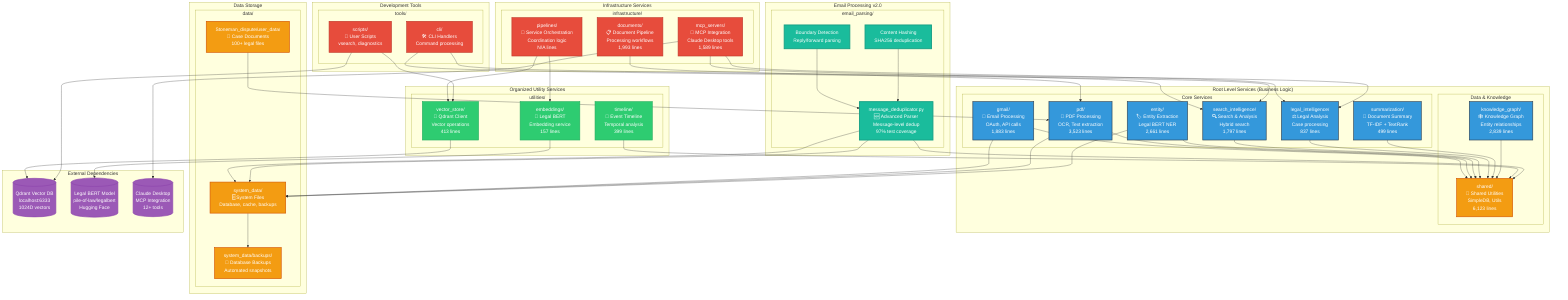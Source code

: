 graph TB
    subgraph "Root Level Services (Business Logic)"
        subgraph "Core Services"
            gmail[gmail/<br/>📧 Email Processing<br/>OAuth, API calls<br/>1,883 lines]
            pdf[pdf/<br/>📄 PDF Processing<br/>OCR, Text extraction<br/>3,523 lines]
            entity[entity/<br/>🏷️ Entity Extraction<br/>Legal BERT NER<br/>2,661 lines]
            search[search_intelligence/<br/>🔍 Search & Analysis<br/>Hybrid search<br/>1,797 lines]
            legal[legal_intelligence/<br/>⚖️ Legal Analysis<br/>Case processing<br/>837 lines]
            summarize[summarization/<br/>📝 Document Summary<br/>TF-IDF + TextRank<br/>499 lines]
        end
        
        subgraph "Data & Knowledge"
            kg[knowledge_graph/<br/>🕸️ Knowledge Graph<br/>Entity relationships<br/>2,839 lines]
            shared[shared/<br/>🔗 Shared Utilities<br/>SimpleDB, Utils<br/>6,123 lines]
        end
    end
    
    subgraph "Organized Utility Services"
        subgraph "utilities/"
            embeddings[embeddings/<br/>🤖 Legal BERT<br/>Embedding service<br/>157 lines]
            vector[vector_store/<br/>📡 Qdrant Client<br/>Vector operations<br/>413 lines]
            timeline[timeline/<br/>📅 Event Timeline<br/>Temporal analysis<br/>399 lines]
        end
    end
    
    subgraph "Infrastructure Services"
        subgraph "infrastructure/"
            docs[documents/<br/>📋 Document Pipeline<br/>Processing workflows<br/>1,993 lines]
            mcp[mcp_servers/<br/>🔌 MCP Integration<br/>Claude Desktop tools<br/>1,589 lines]
            pipelines[pipelines/<br/>🎯 Service Orchestration<br/>Coordination logic<br/>N/A lines]
        end
    end
    
    subgraph "Development Tools"
        subgraph "tools/"
            cli[cli/<br/>🛠️ CLI Handlers<br/>Command processing]
            scripts[scripts/<br/>📜 User Scripts<br/>vsearch, diagnostics]
        end
    end
    
    subgraph "Email Processing v2.0"
        subgraph "email_parsing/"
            dedup[message_deduplicator.py<br/>🆕 Advanced Parser<br/>Message-level dedup<br/>97% test coverage]
            boundary[Boundary Detection<br/>Reply/forward parsing]
            hash[Content Hashing<br/>SHA256 deduplication]
        end
    end
    
    subgraph "Data Storage"
        subgraph "data/"
            systemdata[system_data/<br/>🗄️ System Files<br/>Database, cache, backups]
            userdata[Stoneman_dispute/user_data/<br/>📁 Case Documents<br/>100+ legal files]
            backups[system_data/backups/<br/>💾 Database Backups<br/>Automated snapshots]
        end
    end
    
    subgraph "External Dependencies"
        qdrant[(Qdrant Vector DB<br/>localhost:6333<br/>1024D vectors)]
        legalbert[(Legal BERT Model<br/>pile-of-law/legalbert<br/>Hugging Face)]
        claude[(Claude Desktop<br/>MCP Integration<br/>12+ tools)]
    end
    
    %% Service Dependencies
    gmail --> shared
    pdf --> shared
    entity --> shared
    search --> shared
    legal --> shared
    summarize --> shared
    kg --> shared
    
    %% Utility Dependencies
    embeddings --> legalbert
    vector --> qdrant
    timeline --> shared
    
    %% Infrastructure Dependencies
    docs --> pdf
    mcp --> search
    mcp --> legal
    mcp --> claude
    pipelines --> embeddings
    pipelines --> vector
    
    %% Email Processing Dependencies
    dedup --> shared
    dedup --> systemdata
    boundary --> dedup
    hash --> dedup
    
    %% Tool Dependencies
    cli --> search
    cli --> legal
    scripts --> vector
    scripts --> qdrant
    
    %% Data Flow
    gmail --> systemdata
    pdf --> systemdata
    entity --> systemdata
    dedup --> systemdata
    
    systemdata --> backups
    userdata --> pdf
    
    %% Architecture Stats
    classDef coreService fill:#3498db,stroke:#2c3e50,stroke-width:2px,color:#fff
    classDef utilityService fill:#2ecc71,stroke:#27ae60,stroke-width:2px,color:#fff  
    classDef infraService fill:#e74c3c,stroke:#c0392b,stroke-width:2px,color:#fff
    classDef dataService fill:#f39c12,stroke:#d35400,stroke-width:2px,color:#fff
    classDef externalService fill:#9b59b6,stroke:#8e44ad,stroke-width:2px,color:#fff
    classDef newService fill:#1abc9c,stroke:#16a085,stroke-width:3px,color:#fff
    
    class gmail,pdf,entity,search,legal,summarize,kg coreService
    class embeddings,vector,timeline utilityService
    class docs,mcp,pipelines,cli,scripts infraService
    class shared,systemdata,userdata,backups dataService
    class qdrant,legalbert,claude externalService
    class dedup,boundary,hash newService
